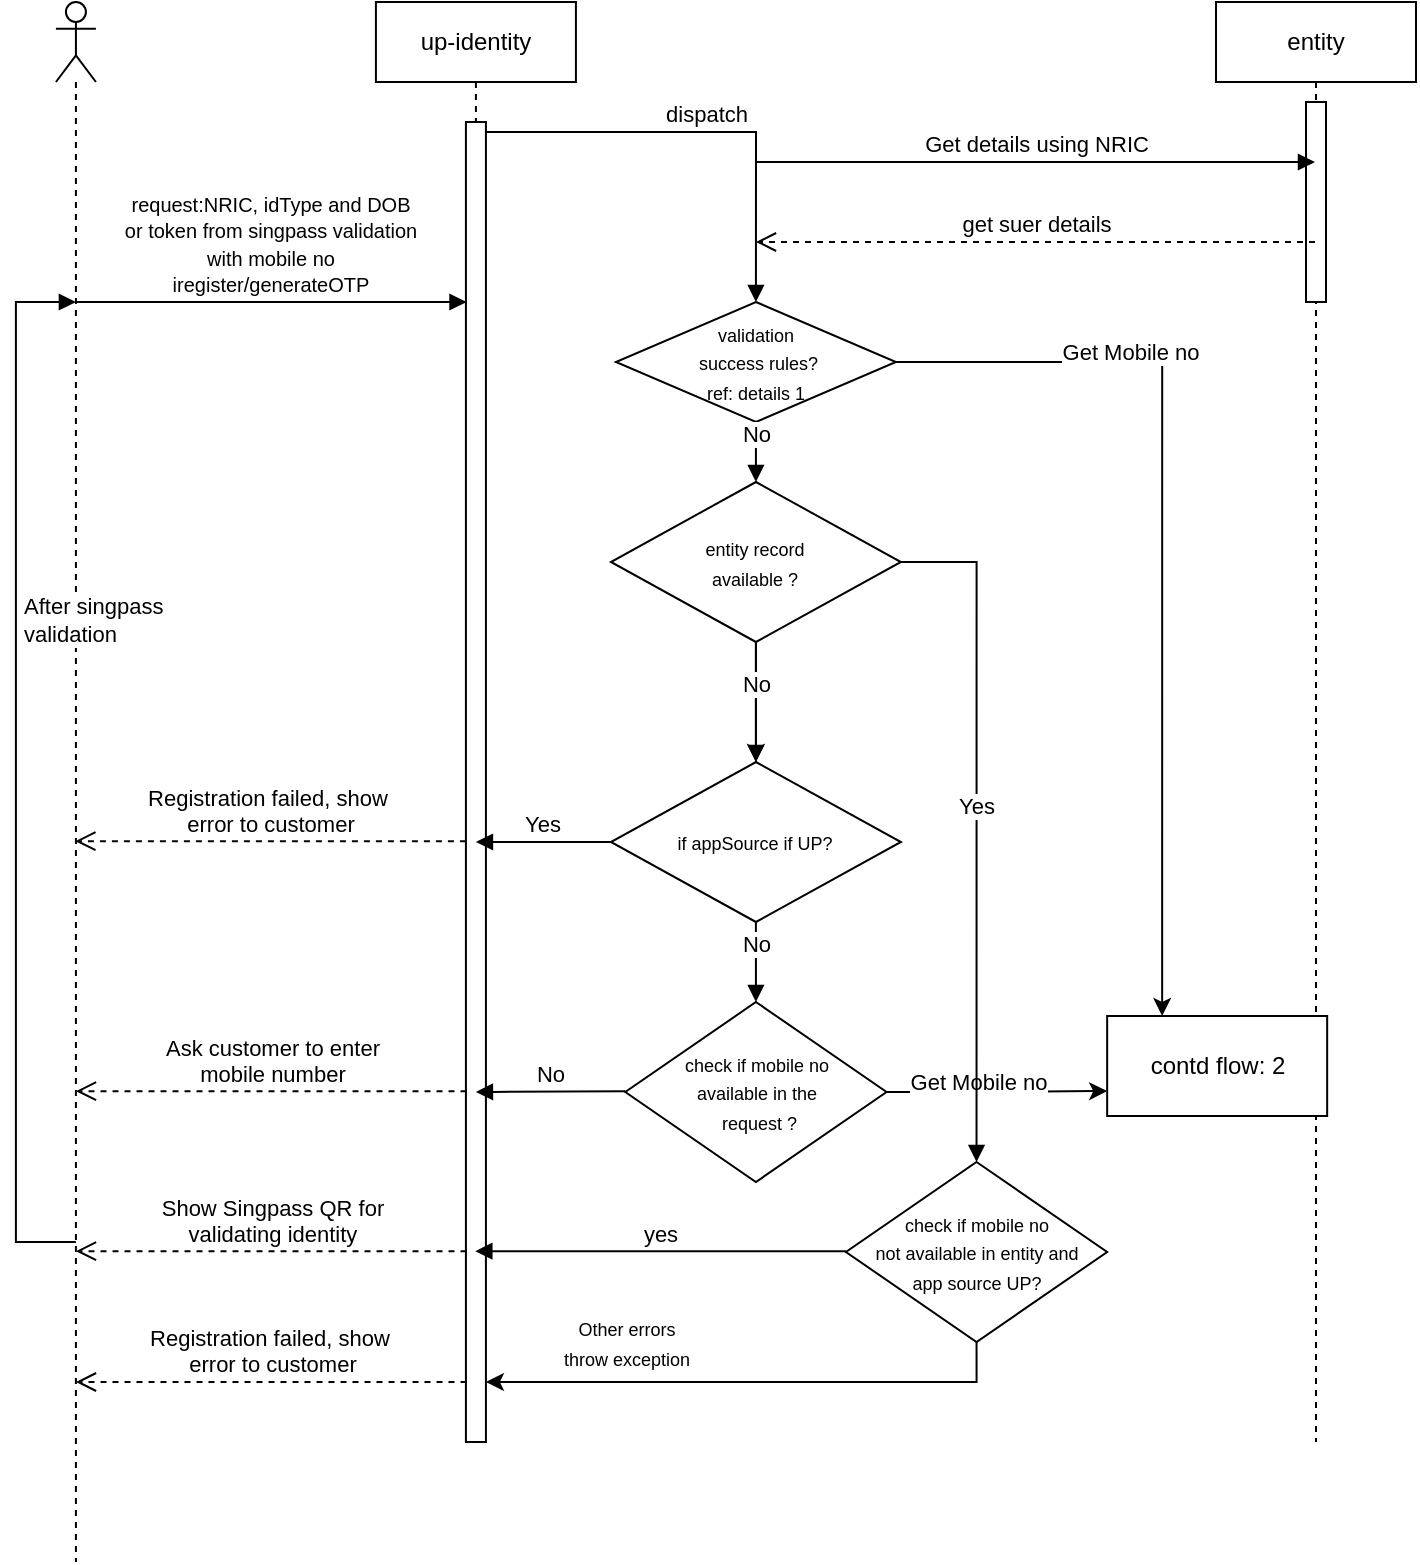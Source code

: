 <mxfile version="22.0.8" type="github" pages="3">
  <diagram name="Flow 1" id="ikL1M6MqHFxWqfrcfs-l">
    <mxGraphModel dx="1221" dy="623" grid="1" gridSize="10" guides="1" tooltips="1" connect="1" arrows="1" fold="1" page="1" pageScale="1" pageWidth="850" pageHeight="1100" math="0" shadow="0">
      <root>
        <mxCell id="0" />
        <mxCell id="1" parent="0" />
        <mxCell id="w-QBoutAAgTJF5R83S2D-3" value="entity" style="shape=umlLifeline;perimeter=lifelinePerimeter;whiteSpace=wrap;html=1;container=1;dropTarget=0;collapsible=0;recursiveResize=0;outlineConnect=0;portConstraint=eastwest;newEdgeStyle={&quot;curved&quot;:0,&quot;rounded&quot;:0};" parent="1" vertex="1">
          <mxGeometry x="720" y="30" width="100" height="720" as="geometry" />
        </mxCell>
        <mxCell id="w-QBoutAAgTJF5R83S2D-12" value="" style="html=1;points=[[0,0,0,0,5],[0,1,0,0,-5],[1,0,0,0,5],[1,1,0,0,-5]];perimeter=orthogonalPerimeter;outlineConnect=0;targetShapes=umlLifeline;portConstraint=eastwest;newEdgeStyle={&quot;curved&quot;:0,&quot;rounded&quot;:0};" parent="w-QBoutAAgTJF5R83S2D-3" vertex="1">
          <mxGeometry x="45" y="50" width="10" height="100" as="geometry" />
        </mxCell>
        <mxCell id="w-QBoutAAgTJF5R83S2D-5" value="up-identity" style="shape=umlLifeline;perimeter=lifelinePerimeter;whiteSpace=wrap;html=1;container=1;dropTarget=0;collapsible=0;recursiveResize=0;outlineConnect=0;portConstraint=eastwest;newEdgeStyle={&quot;curved&quot;:0,&quot;rounded&quot;:0};" parent="1" vertex="1">
          <mxGeometry x="299.96" y="30" width="100" height="720" as="geometry" />
        </mxCell>
        <mxCell id="w-QBoutAAgTJF5R83S2D-8" value="" style="html=1;points=[[0,0,0,0,5],[0,1,0,0,-5],[1,0,0,0,5],[1,1,0,0,-5]];perimeter=orthogonalPerimeter;outlineConnect=0;targetShapes=umlLifeline;portConstraint=eastwest;newEdgeStyle={&quot;curved&quot;:0,&quot;rounded&quot;:0};" parent="w-QBoutAAgTJF5R83S2D-5" vertex="1">
          <mxGeometry x="45" y="60" width="10" height="660" as="geometry" />
        </mxCell>
        <mxCell id="w-QBoutAAgTJF5R83S2D-6" value="" style="shape=umlLifeline;perimeter=lifelinePerimeter;whiteSpace=wrap;html=1;container=1;dropTarget=0;collapsible=0;recursiveResize=0;outlineConnect=0;portConstraint=eastwest;newEdgeStyle={&quot;curved&quot;:0,&quot;rounded&quot;:0};participant=umlActor;" parent="1" vertex="1">
          <mxGeometry x="139.96" y="30" width="20" height="780" as="geometry" />
        </mxCell>
        <mxCell id="w-QBoutAAgTJF5R83S2D-7" value="&lt;font style=&quot;font-size: 10px;&quot;&gt;request:NRIC, idType and DOB&lt;br&gt;or token from singpass validation &lt;br&gt;with mobile no&lt;br&gt;iregister/generateOTP&lt;/font&gt;" style="html=1;verticalAlign=bottom;endArrow=block;curved=0;rounded=0;" parent="1" edge="1">
          <mxGeometry x="-0.001" width="80" relative="1" as="geometry">
            <mxPoint x="149.96" y="180" as="sourcePoint" />
            <mxPoint x="345.26" y="180" as="targetPoint" />
            <mxPoint as="offset" />
          </mxGeometry>
        </mxCell>
        <mxCell id="w-QBoutAAgTJF5R83S2D-10" value="&lt;font style=&quot;font-size: 9px;&quot;&gt;validation&lt;br&gt;&amp;nbsp;success rules?&lt;br&gt;ref: details 1&lt;br&gt;&lt;/font&gt;" style="rhombus;whiteSpace=wrap;html=1;" parent="1" vertex="1">
          <mxGeometry x="419.96" y="180" width="140" height="60" as="geometry" />
        </mxCell>
        <mxCell id="w-QBoutAAgTJF5R83S2D-13" value="dispatch" style="html=1;verticalAlign=bottom;endArrow=block;rounded=0;exitX=1;exitY=0;exitDx=0;exitDy=5;exitPerimeter=0;entryX=0.5;entryY=0;entryDx=0;entryDy=0;edgeStyle=orthogonalEdgeStyle;" parent="1" source="w-QBoutAAgTJF5R83S2D-8" target="w-QBoutAAgTJF5R83S2D-10" edge="1">
          <mxGeometry width="80" relative="1" as="geometry">
            <mxPoint x="369.96" y="150" as="sourcePoint" />
            <mxPoint x="449.96" y="150" as="targetPoint" />
            <Array as="points">
              <mxPoint x="489.96" y="95" />
            </Array>
          </mxGeometry>
        </mxCell>
        <mxCell id="w-QBoutAAgTJF5R83S2D-23" value="" style="edgeStyle=orthogonalEdgeStyle;rounded=0;orthogonalLoop=1;jettySize=auto;html=1;" parent="1" source="w-QBoutAAgTJF5R83S2D-17" target="w-QBoutAAgTJF5R83S2D-20" edge="1">
          <mxGeometry relative="1" as="geometry" />
        </mxCell>
        <mxCell id="w-QBoutAAgTJF5R83S2D-17" value="&lt;font style=&quot;font-size: 9px;&quot;&gt;entity record &lt;br&gt;available ?&lt;br&gt;&lt;/font&gt;" style="rhombus;whiteSpace=wrap;html=1;" parent="1" vertex="1">
          <mxGeometry x="417.46" y="270" width="145" height="80" as="geometry" />
        </mxCell>
        <mxCell id="w-QBoutAAgTJF5R83S2D-18" value="No" style="html=1;verticalAlign=bottom;endArrow=block;curved=0;rounded=0;exitX=0.5;exitY=1;exitDx=0;exitDy=0;entryX=0.5;entryY=0;entryDx=0;entryDy=0;" parent="1" source="w-QBoutAAgTJF5R83S2D-10" target="w-QBoutAAgTJF5R83S2D-17" edge="1">
          <mxGeometry width="80" relative="1" as="geometry">
            <mxPoint x="529.96" y="330" as="sourcePoint" />
            <mxPoint x="609.96" y="330" as="targetPoint" />
          </mxGeometry>
        </mxCell>
        <mxCell id="w-QBoutAAgTJF5R83S2D-20" value="&lt;font style=&quot;font-size: 9px;&quot;&gt;if appSource if UP?&lt;br&gt;&lt;/font&gt;" style="rhombus;whiteSpace=wrap;html=1;" parent="1" vertex="1">
          <mxGeometry x="417.46" y="410" width="145" height="80" as="geometry" />
        </mxCell>
        <mxCell id="w-QBoutAAgTJF5R83S2D-22" value="No" style="html=1;verticalAlign=bottom;endArrow=block;curved=0;rounded=0;exitX=0.5;exitY=1;exitDx=0;exitDy=0;entryX=0.5;entryY=0;entryDx=0;entryDy=0;" parent="1" source="w-QBoutAAgTJF5R83S2D-17" target="w-QBoutAAgTJF5R83S2D-20" edge="1">
          <mxGeometry width="80" relative="1" as="geometry">
            <mxPoint x="529.96" y="350" as="sourcePoint" />
            <mxPoint x="609.96" y="350" as="targetPoint" />
          </mxGeometry>
        </mxCell>
        <mxCell id="w-QBoutAAgTJF5R83S2D-26" value="Yes" style="html=1;verticalAlign=bottom;endArrow=block;curved=0;rounded=0;exitX=0;exitY=0.5;exitDx=0;exitDy=0;" parent="1" source="w-QBoutAAgTJF5R83S2D-20" target="w-QBoutAAgTJF5R83S2D-5" edge="1">
          <mxGeometry width="80" relative="1" as="geometry">
            <mxPoint x="529.96" y="560" as="sourcePoint" />
            <mxPoint x="609.96" y="560" as="targetPoint" />
          </mxGeometry>
        </mxCell>
        <mxCell id="w-QBoutAAgTJF5R83S2D-27" value="Registration failed, show&amp;nbsp;&lt;br&gt;error to customer" style="html=1;verticalAlign=bottom;endArrow=open;dashed=1;endSize=8;curved=0;rounded=0;" parent="1" edge="1">
          <mxGeometry relative="1" as="geometry">
            <mxPoint x="344.96" y="449.6" as="sourcePoint" />
            <mxPoint x="149.66" y="449.6" as="targetPoint" />
          </mxGeometry>
        </mxCell>
        <mxCell id="w-QBoutAAgTJF5R83S2D-51" style="edgeStyle=orthogonalEdgeStyle;rounded=0;orthogonalLoop=1;jettySize=auto;html=1;entryX=0;entryY=0.75;entryDx=0;entryDy=0;" parent="1" source="w-QBoutAAgTJF5R83S2D-28" target="w-QBoutAAgTJF5R83S2D-50" edge="1">
          <mxGeometry relative="1" as="geometry" />
        </mxCell>
        <mxCell id="w-QBoutAAgTJF5R83S2D-53" value="Get Mobile no" style="edgeLabel;html=1;align=center;verticalAlign=middle;resizable=0;points=[];" parent="w-QBoutAAgTJF5R83S2D-51" vertex="1" connectable="0">
          <mxGeometry x="-0.594" y="-3" relative="1" as="geometry">
            <mxPoint x="23" y="-8" as="offset" />
          </mxGeometry>
        </mxCell>
        <mxCell id="w-QBoutAAgTJF5R83S2D-28" value="&lt;font style=&quot;font-size: 9px;&quot;&gt;check if mobile no&lt;br&gt;available in the&lt;br&gt;&amp;nbsp;request ?&lt;br&gt;&lt;/font&gt;" style="rhombus;whiteSpace=wrap;html=1;" parent="1" vertex="1">
          <mxGeometry x="424.65" y="530" width="130.62" height="90" as="geometry" />
        </mxCell>
        <mxCell id="w-QBoutAAgTJF5R83S2D-30" value="No" style="html=1;verticalAlign=bottom;endArrow=block;curved=0;rounded=0;exitX=0.5;exitY=1;exitDx=0;exitDy=0;entryX=0.5;entryY=0;entryDx=0;entryDy=0;" parent="1" source="w-QBoutAAgTJF5R83S2D-20" target="w-QBoutAAgTJF5R83S2D-28" edge="1">
          <mxGeometry width="80" relative="1" as="geometry">
            <mxPoint x="489.56" y="500" as="sourcePoint" />
            <mxPoint x="489.56" y="560" as="targetPoint" />
          </mxGeometry>
        </mxCell>
        <mxCell id="w-QBoutAAgTJF5R83S2D-31" value="No" style="html=1;verticalAlign=bottom;endArrow=block;curved=0;rounded=0;exitX=0;exitY=0.5;exitDx=0;exitDy=0;" parent="1" edge="1">
          <mxGeometry width="80" relative="1" as="geometry">
            <mxPoint x="424.65" y="574.6" as="sourcePoint" />
            <mxPoint x="349.96" y="575" as="targetPoint" />
          </mxGeometry>
        </mxCell>
        <mxCell id="w-QBoutAAgTJF5R83S2D-32" value="Ask customer to enter&lt;br&gt;mobile number" style="html=1;verticalAlign=bottom;endArrow=open;dashed=1;endSize=8;curved=0;rounded=0;" parent="1" edge="1">
          <mxGeometry relative="1" as="geometry">
            <mxPoint x="345.26" y="574.6" as="sourcePoint" />
            <mxPoint x="149.96" y="574.6" as="targetPoint" />
          </mxGeometry>
        </mxCell>
        <mxCell id="w-QBoutAAgTJF5R83S2D-33" value="Yes" style="html=1;verticalAlign=bottom;endArrow=block;rounded=0;edgeStyle=orthogonalEdgeStyle;exitX=1;exitY=0.5;exitDx=0;exitDy=0;entryX=0.5;entryY=0;entryDx=0;entryDy=0;" parent="1" source="w-QBoutAAgTJF5R83S2D-17" target="w-QBoutAAgTJF5R83S2D-35" edge="1">
          <mxGeometry width="80" relative="1" as="geometry">
            <mxPoint x="579.96" y="330" as="sourcePoint" />
            <mxPoint x="599.96" y="450" as="targetPoint" />
            <Array as="points">
              <mxPoint x="599.96" y="310" />
            </Array>
          </mxGeometry>
        </mxCell>
        <mxCell id="w-QBoutAAgTJF5R83S2D-45" style="edgeStyle=orthogonalEdgeStyle;rounded=0;orthogonalLoop=1;jettySize=auto;html=1;exitX=0.5;exitY=1;exitDx=0;exitDy=0;" parent="1" source="w-QBoutAAgTJF5R83S2D-35" target="w-QBoutAAgTJF5R83S2D-8" edge="1">
          <mxGeometry relative="1" as="geometry">
            <mxPoint x="439.96" y="720" as="targetPoint" />
            <Array as="points">
              <mxPoint x="599.96" y="720" />
            </Array>
          </mxGeometry>
        </mxCell>
        <mxCell id="w-QBoutAAgTJF5R83S2D-35" value="&lt;font style=&quot;font-size: 9px;&quot;&gt;check if mobile no&lt;br&gt;not available in entity and&lt;br&gt;app source UP?&lt;br&gt;&lt;/font&gt;" style="rhombus;whiteSpace=wrap;html=1;" parent="1" vertex="1">
          <mxGeometry x="534.96" y="610" width="130.62" height="90" as="geometry" />
        </mxCell>
        <mxCell id="w-QBoutAAgTJF5R83S2D-37" value="yes" style="html=1;verticalAlign=bottom;endArrow=block;curved=0;rounded=0;exitX=0;exitY=0.5;exitDx=0;exitDy=0;" parent="1" edge="1">
          <mxGeometry width="80" relative="1" as="geometry">
            <mxPoint x="534.96" y="654.6" as="sourcePoint" />
            <mxPoint x="349.66" y="654.6" as="targetPoint" />
          </mxGeometry>
        </mxCell>
        <mxCell id="w-QBoutAAgTJF5R83S2D-40" value="Show Singpass QR for&lt;br&gt;validating identity" style="html=1;verticalAlign=bottom;endArrow=open;dashed=1;endSize=8;curved=0;rounded=0;" parent="1" edge="1">
          <mxGeometry relative="1" as="geometry">
            <mxPoint x="345.26" y="654.6" as="sourcePoint" />
            <mxPoint x="149.96" y="654.6" as="targetPoint" />
          </mxGeometry>
        </mxCell>
        <mxCell id="w-QBoutAAgTJF5R83S2D-42" value="After singpass&lt;br&gt;validation" style="html=1;align=left;spacingLeft=2;endArrow=block;rounded=0;edgeStyle=orthogonalEdgeStyle;curved=0;rounded=0;" parent="1" edge="1">
          <mxGeometry x="0.284" relative="1" as="geometry">
            <mxPoint x="149.94" y="650" as="sourcePoint" />
            <Array as="points">
              <mxPoint x="119.96" y="650" />
              <mxPoint x="119.96" y="180" />
            </Array>
            <mxPoint x="149.96" y="180" as="targetPoint" />
            <mxPoint as="offset" />
          </mxGeometry>
        </mxCell>
        <mxCell id="w-QBoutAAgTJF5R83S2D-44" value="Registration failed, show&amp;nbsp;&lt;br&gt;error to customer" style="html=1;verticalAlign=bottom;endArrow=open;dashed=1;endSize=8;curved=0;rounded=0;" parent="1" edge="1">
          <mxGeometry relative="1" as="geometry">
            <mxPoint x="345.26" y="720" as="sourcePoint" />
            <mxPoint x="149.96" y="720" as="targetPoint" />
          </mxGeometry>
        </mxCell>
        <mxCell id="w-QBoutAAgTJF5R83S2D-47" value="&lt;font style=&quot;font-size: 9px;&quot;&gt;Other errors&lt;br&gt;throw exception&lt;/font&gt;" style="text;html=1;align=center;verticalAlign=middle;resizable=0;points=[];autosize=1;strokeColor=none;fillColor=none;" parent="1" vertex="1">
          <mxGeometry x="379.96" y="680" width="90" height="40" as="geometry" />
        </mxCell>
        <mxCell id="w-QBoutAAgTJF5R83S2D-48" value="Get details using NRIC" style="html=1;verticalAlign=bottom;endArrow=block;curved=0;rounded=0;" parent="1" target="w-QBoutAAgTJF5R83S2D-3" edge="1">
          <mxGeometry width="80" relative="1" as="geometry">
            <mxPoint x="489.96" y="110" as="sourcePoint" />
            <mxPoint x="562.46" y="110" as="targetPoint" />
          </mxGeometry>
        </mxCell>
        <mxCell id="w-QBoutAAgTJF5R83S2D-49" value="get suer details" style="html=1;verticalAlign=bottom;endArrow=open;dashed=1;endSize=8;curved=0;rounded=0;" parent="1" source="w-QBoutAAgTJF5R83S2D-3" edge="1">
          <mxGeometry relative="1" as="geometry">
            <mxPoint x="569.96" y="150" as="sourcePoint" />
            <mxPoint x="489.96" y="150" as="targetPoint" />
          </mxGeometry>
        </mxCell>
        <mxCell id="w-QBoutAAgTJF5R83S2D-50" value="contd flow: 2" style="html=1;whiteSpace=wrap;" parent="1" vertex="1">
          <mxGeometry x="665.58" y="537" width="110" height="50" as="geometry" />
        </mxCell>
        <mxCell id="w-QBoutAAgTJF5R83S2D-54" style="edgeStyle=orthogonalEdgeStyle;rounded=0;orthogonalLoop=1;jettySize=auto;html=1;entryX=0.25;entryY=0;entryDx=0;entryDy=0;exitX=1;exitY=0.5;exitDx=0;exitDy=0;" parent="1" source="w-QBoutAAgTJF5R83S2D-10" target="w-QBoutAAgTJF5R83S2D-50" edge="1">
          <mxGeometry relative="1" as="geometry">
            <mxPoint x="564.96" y="585" as="sourcePoint" />
            <mxPoint x="675.96" y="585" as="targetPoint" />
          </mxGeometry>
        </mxCell>
        <mxCell id="w-QBoutAAgTJF5R83S2D-55" value="Get Mobile no" style="edgeLabel;html=1;align=center;verticalAlign=middle;resizable=0;points=[];" parent="w-QBoutAAgTJF5R83S2D-54" vertex="1" connectable="0">
          <mxGeometry x="-0.594" y="-3" relative="1" as="geometry">
            <mxPoint x="23" y="-8" as="offset" />
          </mxGeometry>
        </mxCell>
      </root>
    </mxGraphModel>
  </diagram>
  <diagram id="LyOvNDGu0R2TbqRpIg3f" name="Flow 2">
    <mxGraphModel dx="1221" dy="623" grid="1" gridSize="10" guides="1" tooltips="1" connect="1" arrows="1" fold="1" page="1" pageScale="1" pageWidth="850" pageHeight="1100" math="0" shadow="0">
      <root>
        <mxCell id="0" />
        <mxCell id="1" parent="0" />
        <mxCell id="VSC3qEKR44OB1PrUiwFZ-35" value="up-identity" style="shape=umlLifeline;perimeter=lifelinePerimeter;whiteSpace=wrap;html=1;container=1;dropTarget=0;collapsible=0;recursiveResize=0;outlineConnect=0;portConstraint=eastwest;newEdgeStyle={&quot;curved&quot;:0,&quot;rounded&quot;:0};" vertex="1" parent="1">
          <mxGeometry x="230" y="80" width="100" height="990" as="geometry" />
        </mxCell>
        <mxCell id="PUUzV49X85DRFGk6cLJA-1" value="" style="html=1;points=[[0,0,0,0,5],[0,1,0,0,-5],[1,0,0,0,5],[1,1,0,0,-5]];perimeter=orthogonalPerimeter;outlineConnect=0;targetShapes=umlLifeline;portConstraint=eastwest;newEdgeStyle={&quot;curved&quot;:0,&quot;rounded&quot;:0};" vertex="1" parent="VSC3qEKR44OB1PrUiwFZ-35">
          <mxGeometry x="45" y="110" width="10" height="80" as="geometry" />
        </mxCell>
        <mxCell id="PUUzV49X85DRFGk6cLJA-7" value="" style="html=1;points=[[0,0,0,0,5],[0,1,0,0,-5],[1,0,0,0,5],[1,1,0,0,-5]];perimeter=orthogonalPerimeter;outlineConnect=0;targetShapes=umlLifeline;portConstraint=eastwest;newEdgeStyle={&quot;curved&quot;:0,&quot;rounded&quot;:0};" vertex="1" parent="VSC3qEKR44OB1PrUiwFZ-35">
          <mxGeometry x="45" y="230" width="10" height="170" as="geometry" />
        </mxCell>
        <mxCell id="PUUzV49X85DRFGk6cLJA-21" value="" style="html=1;points=[[0,0,0,0,5],[0,1,0,0,-5],[1,0,0,0,5],[1,1,0,0,-5]];perimeter=orthogonalPerimeter;outlineConnect=0;targetShapes=umlLifeline;portConstraint=eastwest;newEdgeStyle={&quot;curved&quot;:0,&quot;rounded&quot;:0};" vertex="1" parent="VSC3qEKR44OB1PrUiwFZ-35">
          <mxGeometry x="45" y="470" width="10" height="460" as="geometry" />
        </mxCell>
        <mxCell id="PUUzV49X85DRFGk6cLJA-44" value="send activation email" style="html=1;align=left;spacingLeft=2;endArrow=block;rounded=0;edgeStyle=orthogonalEdgeStyle;curved=0;rounded=0;" edge="1" target="VSC3qEKR44OB1PrUiwFZ-35" parent="VSC3qEKR44OB1PrUiwFZ-35" source="PUUzV49X85DRFGk6cLJA-21">
          <mxGeometry relative="1" as="geometry">
            <mxPoint x="60" y="840" as="sourcePoint" />
            <Array as="points">
              <mxPoint x="120" y="840" />
              <mxPoint x="120" y="890" />
            </Array>
            <mxPoint x="65" y="870" as="targetPoint" />
          </mxGeometry>
        </mxCell>
        <mxCell id="VSC3qEKR44OB1PrUiwFZ-36" value="" style="shape=umlLifeline;perimeter=lifelinePerimeter;whiteSpace=wrap;html=1;container=1;dropTarget=0;collapsible=0;recursiveResize=0;outlineConnect=0;portConstraint=eastwest;newEdgeStyle={&quot;curved&quot;:0,&quot;rounded&quot;:0};participant=umlActor;" vertex="1" parent="1">
          <mxGeometry x="40" y="80" width="20" height="990" as="geometry" />
        </mxCell>
        <mxCell id="VSC3qEKR44OB1PrUiwFZ-37" value="isprint" style="shape=umlLifeline;perimeter=lifelinePerimeter;whiteSpace=wrap;html=1;container=1;dropTarget=0;collapsible=0;recursiveResize=0;outlineConnect=0;portConstraint=eastwest;newEdgeStyle={&quot;curved&quot;:0,&quot;rounded&quot;:0};" vertex="1" parent="1">
          <mxGeometry x="490" y="80" width="100" height="840" as="geometry" />
        </mxCell>
        <mxCell id="PUUzV49X85DRFGk6cLJA-2" value="" style="html=1;points=[[0,0,0,0,5],[0,1,0,0,-5],[1,0,0,0,5],[1,1,0,0,-5]];perimeter=orthogonalPerimeter;outlineConnect=0;targetShapes=umlLifeline;portConstraint=eastwest;newEdgeStyle={&quot;curved&quot;:0,&quot;rounded&quot;:0};" vertex="1" parent="VSC3qEKR44OB1PrUiwFZ-37">
          <mxGeometry x="45" y="110" width="10" height="80" as="geometry" />
        </mxCell>
        <mxCell id="PUUzV49X85DRFGk6cLJA-9" value="" style="html=1;points=[[0,0,0,0,5],[0,1,0,0,-5],[1,0,0,0,5],[1,1,0,0,-5]];perimeter=orthogonalPerimeter;outlineConnect=0;targetShapes=umlLifeline;portConstraint=eastwest;newEdgeStyle={&quot;curved&quot;:0,&quot;rounded&quot;:0};" vertex="1" parent="VSC3qEKR44OB1PrUiwFZ-37">
          <mxGeometry x="45" y="230" width="10" height="60" as="geometry" />
        </mxCell>
        <mxCell id="PUUzV49X85DRFGk6cLJA-25" value="" style="html=1;points=[[0,0,0,0,5],[0,1,0,0,-5],[1,0,0,0,5],[1,1,0,0,-5]];perimeter=orthogonalPerimeter;outlineConnect=0;targetShapes=umlLifeline;portConstraint=eastwest;newEdgeStyle={&quot;curved&quot;:0,&quot;rounded&quot;:0};" vertex="1" parent="VSC3qEKR44OB1PrUiwFZ-37">
          <mxGeometry x="45" y="450" width="10" height="130" as="geometry" />
        </mxCell>
        <mxCell id="PUUzV49X85DRFGk6cLJA-35" value="" style="html=1;points=[[0,0,0,0,5],[0,1,0,0,-5],[1,0,0,0,5],[1,1,0,0,-5]];perimeter=orthogonalPerimeter;outlineConnect=0;targetShapes=umlLifeline;portConstraint=eastwest;newEdgeStyle={&quot;curved&quot;:0,&quot;rounded&quot;:0};" vertex="1" parent="VSC3qEKR44OB1PrUiwFZ-37">
          <mxGeometry x="45" y="680" width="10" height="90" as="geometry" />
        </mxCell>
        <mxCell id="VSC3qEKR44OB1PrUiwFZ-38" value="RDS" style="shape=umlLifeline;perimeter=lifelinePerimeter;whiteSpace=wrap;html=1;container=1;dropTarget=0;collapsible=0;recursiveResize=0;outlineConnect=0;portConstraint=eastwest;newEdgeStyle={&quot;curved&quot;:0,&quot;rounded&quot;:0};" vertex="1" parent="1">
          <mxGeometry x="690" y="80" width="100" height="990" as="geometry" />
        </mxCell>
        <mxCell id="PUUzV49X85DRFGk6cLJA-34" value="" style="html=1;points=[[0,0,0,0,5],[0,1,0,0,-5],[1,0,0,0,5],[1,1,0,0,-5]];perimeter=orthogonalPerimeter;outlineConnect=0;targetShapes=umlLifeline;portConstraint=eastwest;newEdgeStyle={&quot;curved&quot;:0,&quot;rounded&quot;:0};" vertex="1" parent="VSC3qEKR44OB1PrUiwFZ-38">
          <mxGeometry x="45" y="750" width="10" height="130" as="geometry" />
        </mxCell>
        <mxCell id="PUUzV49X85DRFGk6cLJA-3" value="generate otp" style="html=1;verticalAlign=bottom;endArrow=block;curved=0;rounded=0;" edge="1" parent="1" target="PUUzV49X85DRFGk6cLJA-2">
          <mxGeometry width="80" relative="1" as="geometry">
            <mxPoint x="285" y="200" as="sourcePoint" />
            <mxPoint x="459.5" y="200" as="targetPoint" />
          </mxGeometry>
        </mxCell>
        <mxCell id="PUUzV49X85DRFGk6cLJA-4" value="otp, challenge token" style="html=1;verticalAlign=bottom;endArrow=open;dashed=1;endSize=8;curved=0;rounded=0;" edge="1" parent="1" source="PUUzV49X85DRFGk6cLJA-2">
          <mxGeometry relative="1" as="geometry">
            <mxPoint x="510" y="250" as="sourcePoint" />
            <mxPoint x="280" y="250" as="targetPoint" />
          </mxGeometry>
        </mxCell>
        <mxCell id="PUUzV49X85DRFGk6cLJA-6" value="Display OTP window&lt;br&gt;params: securetoken, &lt;br&gt;challengetoken" style="html=1;verticalAlign=bottom;endArrow=open;dashed=1;endSize=8;curved=0;rounded=0;" edge="1" parent="1">
          <mxGeometry relative="1" as="geometry">
            <mxPoint x="275" y="248" as="sourcePoint" />
            <mxPoint x="49.5" y="248" as="targetPoint" />
          </mxGeometry>
        </mxCell>
        <mxCell id="PUUzV49X85DRFGk6cLJA-8" value="customer enters otp" style="html=1;verticalAlign=bottom;endArrow=block;curved=0;rounded=0;" edge="1" parent="1">
          <mxGeometry width="80" relative="1" as="geometry">
            <mxPoint x="50" y="317" as="sourcePoint" />
            <mxPoint x="279.5" y="317" as="targetPoint" />
          </mxGeometry>
        </mxCell>
        <mxCell id="PUUzV49X85DRFGk6cLJA-10" value="validate otp&lt;br&gt;pass otp, challenge token" style="html=1;verticalAlign=bottom;endArrow=block;curved=0;rounded=0;entryX=0;entryY=0;entryDx=0;entryDy=5;entryPerimeter=0;" edge="1" parent="1" source="PUUzV49X85DRFGk6cLJA-7" target="PUUzV49X85DRFGk6cLJA-9">
          <mxGeometry width="80" relative="1" as="geometry">
            <mxPoint x="290" y="330" as="sourcePoint" />
            <mxPoint x="370" y="330" as="targetPoint" />
          </mxGeometry>
        </mxCell>
        <mxCell id="PUUzV49X85DRFGk6cLJA-13" value="&lt;font style=&quot;font-size: 10px;&quot;&gt;valiadate&lt;br&gt;success?&lt;/font&gt;" style="rhombus;whiteSpace=wrap;html=1;" vertex="1" parent="1">
          <mxGeometry x="360" y="380" width="80" height="80" as="geometry" />
        </mxCell>
        <mxCell id="PUUzV49X85DRFGk6cLJA-15" value="return" style="html=1;verticalAlign=bottom;endArrow=open;dashed=1;endSize=8;rounded=0;entryX=0.5;entryY=0;entryDx=0;entryDy=0;edgeStyle=orthogonalEdgeStyle;" edge="1" parent="1" source="PUUzV49X85DRFGk6cLJA-9" target="PUUzV49X85DRFGk6cLJA-13">
          <mxGeometry relative="1" as="geometry">
            <mxPoint x="510" y="349.5" as="sourcePoint" />
            <mxPoint x="430" y="349.5" as="targetPoint" />
          </mxGeometry>
        </mxCell>
        <mxCell id="PUUzV49X85DRFGk6cLJA-16" value="yes" style="html=1;verticalAlign=bottom;endArrow=open;dashed=1;endSize=8;curved=0;rounded=0;exitX=0.5;exitY=1;exitDx=0;exitDy=0;" edge="1" parent="1" source="PUUzV49X85DRFGk6cLJA-13" target="VSC3qEKR44OB1PrUiwFZ-35">
          <mxGeometry x="0.198" relative="1" as="geometry">
            <mxPoint x="460" y="350" as="sourcePoint" />
            <mxPoint x="350" y="460" as="targetPoint" />
            <mxPoint as="offset" />
          </mxGeometry>
        </mxCell>
        <mxCell id="PUUzV49X85DRFGk6cLJA-17" value="No" style="html=1;verticalAlign=bottom;endArrow=open;dashed=1;endSize=8;curved=0;rounded=0;exitX=0;exitY=0.5;exitDx=0;exitDy=0;" edge="1" parent="1" source="PUUzV49X85DRFGk6cLJA-13" target="PUUzV49X85DRFGk6cLJA-7">
          <mxGeometry relative="1" as="geometry">
            <mxPoint x="450" y="370" as="sourcePoint" />
            <mxPoint x="320" y="420" as="targetPoint" />
          </mxGeometry>
        </mxCell>
        <mxCell id="PUUzV49X85DRFGk6cLJA-19" value="invalid OTP Error" style="html=1;verticalAlign=bottom;endArrow=open;dashed=1;endSize=8;curved=0;rounded=0;" edge="1" parent="1">
          <mxGeometry relative="1" as="geometry">
            <mxPoint x="275" y="419.5" as="sourcePoint" />
            <mxPoint x="49.5" y="419.5" as="targetPoint" />
          </mxGeometry>
        </mxCell>
        <mxCell id="PUUzV49X85DRFGk6cLJA-20" value="show the next step of registration&lt;br&gt;params: secure token" style="html=1;verticalAlign=bottom;endArrow=open;dashed=1;endSize=8;curved=0;rounded=0;" edge="1" parent="1">
          <mxGeometry x="-0.073" y="20" relative="1" as="geometry">
            <mxPoint x="274.5" y="460" as="sourcePoint" />
            <mxPoint x="49" y="460" as="targetPoint" />
            <mxPoint as="offset" />
          </mxGeometry>
        </mxCell>
        <mxCell id="PUUzV49X85DRFGk6cLJA-39" style="rounded=0;orthogonalLoop=1;jettySize=auto;html=1;" edge="1" parent="1">
          <mxGeometry relative="1" as="geometry">
            <mxPoint x="735" y="870" as="targetPoint" />
            <mxPoint x="285" y="870" as="sourcePoint" />
            <Array as="points">
              <mxPoint x="600" y="870" />
            </Array>
          </mxGeometry>
        </mxCell>
        <mxCell id="PUUzV49X85DRFGk6cLJA-40" value="create record in UP Database" style="edgeLabel;html=1;align=center;verticalAlign=middle;resizable=0;points=[];" vertex="1" connectable="0" parent="PUUzV49X85DRFGk6cLJA-39">
          <mxGeometry x="-0.24" y="2" relative="1" as="geometry">
            <mxPoint as="offset" />
          </mxGeometry>
        </mxCell>
        <mxCell id="PUUzV49X85DRFGk6cLJA-22" value="Customer enters email and password&lt;br&gt;and submit with secure token" style="html=1;verticalAlign=bottom;endArrow=block;curved=0;rounded=0;" edge="1" parent="1">
          <mxGeometry width="80" relative="1" as="geometry">
            <mxPoint x="49.5" y="570" as="sourcePoint" />
            <mxPoint x="279" y="570" as="targetPoint" />
          </mxGeometry>
        </mxCell>
        <mxCell id="PUUzV49X85DRFGk6cLJA-26" value="check if existing account in isprint&lt;br&gt;with email id" style="html=1;verticalAlign=bottom;endArrow=block;curved=0;rounded=0;" edge="1" parent="1" target="VSC3qEKR44OB1PrUiwFZ-37">
          <mxGeometry width="80" relative="1" as="geometry">
            <mxPoint x="285" y="570" as="sourcePoint" />
            <mxPoint x="514.5" y="570" as="targetPoint" />
          </mxGeometry>
        </mxCell>
        <mxCell id="PUUzV49X85DRFGk6cLJA-27" value="&lt;span style=&quot;font-size: 10px;&quot;&gt;account &lt;br&gt;available&lt;/span&gt;" style="rhombus;whiteSpace=wrap;html=1;" vertex="1" parent="1">
          <mxGeometry x="358" y="660" width="80" height="80" as="geometry" />
        </mxCell>
        <mxCell id="PUUzV49X85DRFGk6cLJA-28" value="return" style="html=1;verticalAlign=bottom;endArrow=open;dashed=1;endSize=8;rounded=0;entryX=0.5;entryY=0;entryDx=0;entryDy=0;edgeStyle=orthogonalEdgeStyle;" edge="1" parent="1" target="PUUzV49X85DRFGk6cLJA-27">
          <mxGeometry relative="1" as="geometry">
            <mxPoint x="533" y="620" as="sourcePoint" />
            <mxPoint x="428" y="629.5" as="targetPoint" />
          </mxGeometry>
        </mxCell>
        <mxCell id="PUUzV49X85DRFGk6cLJA-29" value="No" style="html=1;verticalAlign=bottom;endArrow=open;dashed=1;endSize=8;curved=0;rounded=0;exitX=0.5;exitY=1;exitDx=0;exitDy=0;" edge="1" parent="1" target="VSC3qEKR44OB1PrUiwFZ-35">
          <mxGeometry x="0.198" relative="1" as="geometry">
            <mxPoint x="398" y="737" as="sourcePoint" />
            <mxPoint x="285" y="742" as="targetPoint" />
            <mxPoint as="offset" />
          </mxGeometry>
        </mxCell>
        <mxCell id="PUUzV49X85DRFGk6cLJA-30" value="Yes" style="html=1;verticalAlign=bottom;endArrow=open;dashed=1;endSize=8;curved=0;rounded=0;exitX=0;exitY=0.5;exitDx=0;exitDy=0;" edge="1" parent="1" source="PUUzV49X85DRFGk6cLJA-27">
          <mxGeometry relative="1" as="geometry">
            <mxPoint x="448" y="650" as="sourcePoint" />
            <mxPoint x="283" y="700" as="targetPoint" />
          </mxGeometry>
        </mxCell>
        <mxCell id="PUUzV49X85DRFGk6cLJA-31" value="suppress error&amp;nbsp;and &lt;br&gt;show generic confirmation message" style="html=1;verticalAlign=bottom;endArrow=open;dashed=1;endSize=8;curved=0;rounded=0;" edge="1" parent="1">
          <mxGeometry relative="1" as="geometry">
            <mxPoint x="275" y="699.5" as="sourcePoint" />
            <mxPoint x="49.5" y="699.5" as="targetPoint" />
          </mxGeometry>
        </mxCell>
        <mxCell id="PUUzV49X85DRFGk6cLJA-36" value="create isprint record" style="html=1;verticalAlign=bottom;endArrow=block;curved=0;rounded=0;" edge="1" parent="1">
          <mxGeometry width="80" relative="1" as="geometry">
            <mxPoint x="285" y="780" as="sourcePoint" />
            <mxPoint x="540" y="780" as="targetPoint" />
          </mxGeometry>
        </mxCell>
        <mxCell id="PUUzV49X85DRFGk6cLJA-37" value="show generic confirmation message" style="html=1;verticalAlign=bottom;endArrow=open;dashed=1;endSize=8;curved=0;rounded=0;" edge="1" parent="1">
          <mxGeometry x="0.002" relative="1" as="geometry">
            <mxPoint x="275" y="970" as="sourcePoint" />
            <mxPoint x="49.5" y="970" as="targetPoint" />
            <mxPoint as="offset" />
          </mxGeometry>
        </mxCell>
        <mxCell id="PUUzV49X85DRFGk6cLJA-38" value="otp, challenge token" style="html=1;verticalAlign=bottom;endArrow=open;dashed=1;endSize=8;curved=0;rounded=0;" edge="1" parent="1" source="PUUzV49X85DRFGk6cLJA-35">
          <mxGeometry relative="1" as="geometry">
            <mxPoint x="510" y="830" as="sourcePoint" />
            <mxPoint x="285" y="830" as="targetPoint" />
          </mxGeometry>
        </mxCell>
        <mxCell id="PUUzV49X85DRFGk6cLJA-41" value="return" style="html=1;verticalAlign=bottom;endArrow=open;dashed=1;endSize=8;curved=0;rounded=0;" edge="1" parent="1">
          <mxGeometry relative="1" as="geometry">
            <mxPoint x="739.5" y="900" as="sourcePoint" />
            <mxPoint x="280" y="900" as="targetPoint" />
          </mxGeometry>
        </mxCell>
      </root>
    </mxGraphModel>
  </diagram>
  <diagram id="LiVX5KAw_QJdahaReBM1" name="Page-3">
    <mxGraphModel dx="814" dy="415" grid="1" gridSize="10" guides="1" tooltips="1" connect="1" arrows="1" fold="1" page="1" pageScale="1" pageWidth="850" pageHeight="1100" math="0" shadow="0">
      <root>
        <mxCell id="0" />
        <mxCell id="1" parent="0" />
        <mxCell id="4HR8UcPuLMjzKGgxoeoD-1" value="" style="shape=umlLifeline;perimeter=lifelinePerimeter;whiteSpace=wrap;html=1;container=1;dropTarget=0;collapsible=0;recursiveResize=0;outlineConnect=0;portConstraint=eastwest;newEdgeStyle={&quot;curved&quot;:0,&quot;rounded&quot;:0};participant=umlActor;" vertex="1" parent="1">
          <mxGeometry x="80" y="60" width="20" height="560" as="geometry" />
        </mxCell>
        <mxCell id="4HR8UcPuLMjzKGgxoeoD-2" value="up-identity" style="shape=umlLifeline;perimeter=lifelinePerimeter;whiteSpace=wrap;html=1;container=1;dropTarget=0;collapsible=0;recursiveResize=0;outlineConnect=0;portConstraint=eastwest;newEdgeStyle={&quot;curved&quot;:0,&quot;rounded&quot;:0};" vertex="1" parent="1">
          <mxGeometry x="260" y="70" width="100" height="560" as="geometry" />
        </mxCell>
        <mxCell id="4HR8UcPuLMjzKGgxoeoD-4" value="" style="html=1;points=[[0,0,0,0,5],[0,1,0,0,-5],[1,0,0,0,5],[1,1,0,0,-5]];perimeter=orthogonalPerimeter;outlineConnect=0;targetShapes=umlLifeline;portConstraint=eastwest;newEdgeStyle={&quot;curved&quot;:0,&quot;rounded&quot;:0};" vertex="1" parent="4HR8UcPuLMjzKGgxoeoD-2">
          <mxGeometry x="45" y="150" width="10" height="340" as="geometry" />
        </mxCell>
        <mxCell id="4HR8UcPuLMjzKGgxoeoD-3" value="Entity" style="shape=umlLifeline;perimeter=lifelinePerimeter;whiteSpace=wrap;html=1;container=1;dropTarget=0;collapsible=0;recursiveResize=0;outlineConnect=0;portConstraint=eastwest;newEdgeStyle={&quot;curved&quot;:0,&quot;rounded&quot;:0};" vertex="1" parent="1">
          <mxGeometry x="660" y="60" width="100" height="570" as="geometry" />
        </mxCell>
        <mxCell id="4HR8UcPuLMjzKGgxoeoD-5" value="" style="html=1;points=[[0,0,0,0,5],[0,1,0,0,-5],[1,0,0,0,5],[1,1,0,0,-5]];perimeter=orthogonalPerimeter;outlineConnect=0;targetShapes=umlLifeline;portConstraint=eastwest;newEdgeStyle={&quot;curved&quot;:0,&quot;rounded&quot;:0};" vertex="1" parent="4HR8UcPuLMjzKGgxoeoD-3">
          <mxGeometry x="45" y="430" width="10" height="80" as="geometry" />
        </mxCell>
        <mxCell id="4HR8UcPuLMjzKGgxoeoD-6" value="user clicks activation email" style="html=1;verticalAlign=bottom;endArrow=block;curved=0;rounded=0;" edge="1" parent="1" source="4HR8UcPuLMjzKGgxoeoD-1" target="4HR8UcPuLMjzKGgxoeoD-4">
          <mxGeometry width="80" relative="1" as="geometry">
            <mxPoint x="110" y="229.5" as="sourcePoint" />
            <mxPoint x="290" y="220" as="targetPoint" />
            <Array as="points">
              <mxPoint x="190" y="230" />
            </Array>
          </mxGeometry>
        </mxCell>
        <mxCell id="4HR8UcPuLMjzKGgxoeoD-7" value="RDS" style="shape=umlLifeline;perimeter=lifelinePerimeter;whiteSpace=wrap;html=1;container=1;dropTarget=0;collapsible=0;recursiveResize=0;outlineConnect=0;portConstraint=eastwest;newEdgeStyle={&quot;curved&quot;:0,&quot;rounded&quot;:0};" vertex="1" parent="1">
          <mxGeometry x="490" y="60" width="100" height="340" as="geometry" />
        </mxCell>
        <mxCell id="4HR8UcPuLMjzKGgxoeoD-8" value="" style="html=1;points=[[0,0,0,0,5],[0,1,0,0,-5],[1,0,0,0,5],[1,1,0,0,-5]];perimeter=orthogonalPerimeter;outlineConnect=0;targetShapes=umlLifeline;portConstraint=eastwest;newEdgeStyle={&quot;curved&quot;:0,&quot;rounded&quot;:0};" vertex="1" parent="4HR8UcPuLMjzKGgxoeoD-7">
          <mxGeometry x="45" y="140" width="10" height="100" as="geometry" />
        </mxCell>
        <mxCell id="4HR8UcPuLMjzKGgxoeoD-9" value="get registration details" style="html=1;verticalAlign=bottom;endArrow=block;curved=0;rounded=0;exitX=1;exitY=0;exitDx=0;exitDy=5;exitPerimeter=0;" edge="1" parent="1" source="4HR8UcPuLMjzKGgxoeoD-4" target="4HR8UcPuLMjzKGgxoeoD-8">
          <mxGeometry width="80" relative="1" as="geometry">
            <mxPoint x="320" y="230" as="sourcePoint" />
            <mxPoint x="400" y="229.5" as="targetPoint" />
          </mxGeometry>
        </mxCell>
        <mxCell id="4HR8UcPuLMjzKGgxoeoD-12" value="return" style="html=1;verticalAlign=bottom;endArrow=open;dashed=1;endSize=8;curved=0;rounded=0;" edge="1" parent="1" source="4HR8UcPuLMjzKGgxoeoD-8">
          <mxGeometry relative="1" as="geometry">
            <mxPoint x="500" y="280" as="sourcePoint" />
            <mxPoint x="310" y="280" as="targetPoint" />
          </mxGeometry>
        </mxCell>
        <mxCell id="4HR8UcPuLMjzKGgxoeoD-13" value="&lt;font style=&quot;font-size: 9px;&quot;&gt;Check if &lt;br&gt;activation email&lt;br&gt;&amp;nbsp;expired?&lt;/font&gt;" style="rhombus;whiteSpace=wrap;html=1;" vertex="1" parent="1">
          <mxGeometry x="360" y="330" width="110" height="90" as="geometry" />
        </mxCell>
        <mxCell id="4HR8UcPuLMjzKGgxoeoD-14" value="dispatch" style="html=1;verticalAlign=bottom;endArrow=block;rounded=0;entryX=0.5;entryY=0;entryDx=0;entryDy=0;edgeStyle=orthogonalEdgeStyle;exitX=0.5;exitY=0.294;exitDx=0;exitDy=0;exitPerimeter=0;" edge="1" parent="1" source="4HR8UcPuLMjzKGgxoeoD-4" target="4HR8UcPuLMjzKGgxoeoD-13">
          <mxGeometry width="80" relative="1" as="geometry">
            <mxPoint x="320" y="320" as="sourcePoint" />
            <mxPoint x="400" y="310" as="targetPoint" />
            <Array as="points">
              <mxPoint x="415" y="320" />
            </Array>
          </mxGeometry>
        </mxCell>
        <mxCell id="4HR8UcPuLMjzKGgxoeoD-15" value="yes" style="html=1;verticalAlign=bottom;endArrow=open;dashed=1;endSize=8;curved=0;rounded=0;exitX=0;exitY=0.5;exitDx=0;exitDy=0;" edge="1" parent="1" source="4HR8UcPuLMjzKGgxoeoD-13">
          <mxGeometry x="0.013" relative="1" as="geometry">
            <mxPoint x="340" y="375" as="sourcePoint" />
            <mxPoint x="310" y="374.5" as="targetPoint" />
            <mxPoint as="offset" />
          </mxGeometry>
        </mxCell>
        <mxCell id="4HR8UcPuLMjzKGgxoeoD-17" value="" style="endArrow=classic;html=1;rounded=0;exitX=0.5;exitY=1;exitDx=0;exitDy=0;entryX=0.5;entryY=0.2;entryDx=0;entryDy=0;entryPerimeter=0;edgeStyle=orthogonalEdgeStyle;" edge="1" parent="1" source="4HR8UcPuLMjzKGgxoeoD-13" target="4HR8UcPuLMjzKGgxoeoD-18">
          <mxGeometry width="50" height="50" relative="1" as="geometry">
            <mxPoint x="300" y="360" as="sourcePoint" />
            <mxPoint x="480" y="430" as="targetPoint" />
          </mxGeometry>
        </mxCell>
        <mxCell id="4HR8UcPuLMjzKGgxoeoD-19" value="&lt;font style=&quot;font-size: 9px;&quot;&gt;Update status&lt;br&gt;in DB&lt;/font&gt;" style="edgeLabel;html=1;align=center;verticalAlign=middle;resizable=0;points=[];" vertex="1" connectable="0" parent="4HR8UcPuLMjzKGgxoeoD-17">
          <mxGeometry x="-0.072" y="2" relative="1" as="geometry">
            <mxPoint as="offset" />
          </mxGeometry>
        </mxCell>
        <mxCell id="4HR8UcPuLMjzKGgxoeoD-18" value="" style="html=1;points=[[0,0,0,0,5],[0,1,0,0,-5],[1,0,0,0,5],[1,1,0,0,-5]];perimeter=orthogonalPerimeter;outlineConnect=0;targetShapes=umlLifeline;portConstraint=eastwest;newEdgeStyle={&quot;curved&quot;:0,&quot;rounded&quot;:0};" vertex="1" parent="1">
          <mxGeometry x="535" y="410" width="10" height="100" as="geometry" />
        </mxCell>
        <mxCell id="4HR8UcPuLMjzKGgxoeoD-20" value="return" style="html=1;verticalAlign=bottom;endArrow=open;dashed=1;endSize=8;curved=0;rounded=0;" edge="1" parent="1" source="4HR8UcPuLMjzKGgxoeoD-18">
          <mxGeometry relative="1" as="geometry">
            <mxPoint x="510" y="460" as="sourcePoint" />
            <mxPoint x="310" y="459.67" as="targetPoint" />
          </mxGeometry>
        </mxCell>
        <mxCell id="4HR8UcPuLMjzKGgxoeoD-21" value="update details in entity" style="html=1;verticalAlign=bottom;endArrow=block;curved=0;rounded=0;" edge="1" parent="1" target="4HR8UcPuLMjzKGgxoeoD-5">
          <mxGeometry x="-0.5" y="-1" width="80" relative="1" as="geometry">
            <mxPoint x="310" y="519.33" as="sourcePoint" />
            <mxPoint x="390" y="519.33" as="targetPoint" />
            <mxPoint as="offset" />
          </mxGeometry>
        </mxCell>
        <mxCell id="4HR8UcPuLMjzKGgxoeoD-23" value="return" style="html=1;verticalAlign=bottom;endArrow=open;dashed=1;endSize=8;curved=0;rounded=0;" edge="1" parent="1" source="4HR8UcPuLMjzKGgxoeoD-5">
          <mxGeometry relative="1" as="geometry">
            <mxPoint x="390" y="550" as="sourcePoint" />
            <mxPoint x="310" y="550" as="targetPoint" />
          </mxGeometry>
        </mxCell>
        <mxCell id="4HR8UcPuLMjzKGgxoeoD-24" value="return" style="html=1;verticalAlign=bottom;endArrow=open;dashed=1;endSize=8;curved=0;rounded=0;" edge="1" parent="1">
          <mxGeometry relative="1" as="geometry">
            <mxPoint x="315" y="520" as="sourcePoint" />
            <mxPoint x="90" y="520" as="targetPoint" />
          </mxGeometry>
        </mxCell>
      </root>
    </mxGraphModel>
  </diagram>
</mxfile>
